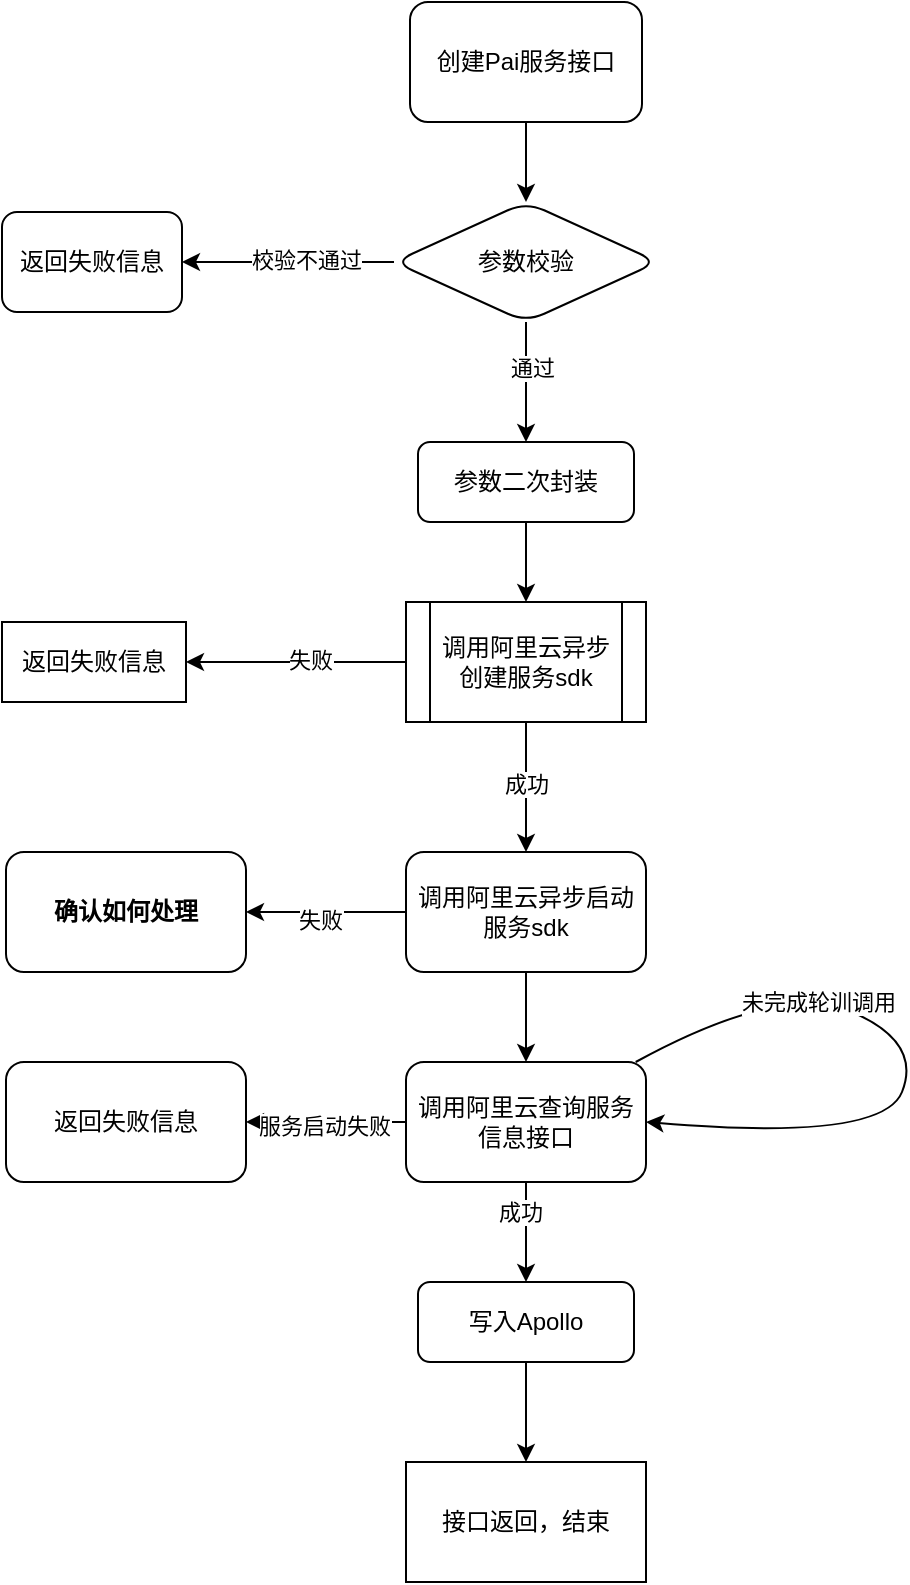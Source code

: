 <mxfile version="24.7.7">
  <diagram name="第 1 页" id="3D8wCCYfvHKOLse7FX9S">
    <mxGraphModel dx="1026" dy="651" grid="1" gridSize="10" guides="1" tooltips="1" connect="1" arrows="1" fold="1" page="1" pageScale="1" pageWidth="827" pageHeight="1169" math="0" shadow="0">
      <root>
        <mxCell id="0" />
        <mxCell id="1" parent="0" />
        <mxCell id="6Ara_hWOSPcM3JgTyZOW-5" value="" style="edgeStyle=orthogonalEdgeStyle;rounded=0;orthogonalLoop=1;jettySize=auto;html=1;" edge="1" parent="1" source="6Ara_hWOSPcM3JgTyZOW-1" target="6Ara_hWOSPcM3JgTyZOW-4">
          <mxGeometry relative="1" as="geometry" />
        </mxCell>
        <mxCell id="6Ara_hWOSPcM3JgTyZOW-1" value="创建Pai服务接口" style="rounded=1;whiteSpace=wrap;html=1;" vertex="1" parent="1">
          <mxGeometry x="294" y="100" width="116" height="60" as="geometry" />
        </mxCell>
        <mxCell id="6Ara_hWOSPcM3JgTyZOW-7" value="" style="edgeStyle=orthogonalEdgeStyle;rounded=0;orthogonalLoop=1;jettySize=auto;html=1;" edge="1" parent="1" source="6Ara_hWOSPcM3JgTyZOW-4" target="6Ara_hWOSPcM3JgTyZOW-6">
          <mxGeometry relative="1" as="geometry" />
        </mxCell>
        <mxCell id="6Ara_hWOSPcM3JgTyZOW-8" value="校验不通过" style="edgeLabel;html=1;align=center;verticalAlign=middle;resizable=0;points=[];" vertex="1" connectable="0" parent="6Ara_hWOSPcM3JgTyZOW-7">
          <mxGeometry x="-0.163" y="-1" relative="1" as="geometry">
            <mxPoint as="offset" />
          </mxGeometry>
        </mxCell>
        <mxCell id="6Ara_hWOSPcM3JgTyZOW-10" value="" style="edgeStyle=orthogonalEdgeStyle;rounded=0;orthogonalLoop=1;jettySize=auto;html=1;" edge="1" parent="1" source="6Ara_hWOSPcM3JgTyZOW-4" target="6Ara_hWOSPcM3JgTyZOW-9">
          <mxGeometry relative="1" as="geometry" />
        </mxCell>
        <mxCell id="6Ara_hWOSPcM3JgTyZOW-11" value="通过" style="edgeLabel;html=1;align=center;verticalAlign=middle;resizable=0;points=[];" vertex="1" connectable="0" parent="6Ara_hWOSPcM3JgTyZOW-10">
          <mxGeometry x="-0.25" y="3" relative="1" as="geometry">
            <mxPoint as="offset" />
          </mxGeometry>
        </mxCell>
        <mxCell id="6Ara_hWOSPcM3JgTyZOW-4" value="参数校验" style="rhombus;whiteSpace=wrap;html=1;rounded=1;" vertex="1" parent="1">
          <mxGeometry x="286" y="200" width="132" height="60" as="geometry" />
        </mxCell>
        <mxCell id="6Ara_hWOSPcM3JgTyZOW-6" value="返回失败信息" style="whiteSpace=wrap;html=1;rounded=1;" vertex="1" parent="1">
          <mxGeometry x="90" y="205" width="90" height="50" as="geometry" />
        </mxCell>
        <mxCell id="6Ara_hWOSPcM3JgTyZOW-15" value="" style="edgeStyle=orthogonalEdgeStyle;rounded=0;orthogonalLoop=1;jettySize=auto;html=1;" edge="1" parent="1" source="6Ara_hWOSPcM3JgTyZOW-9" target="6Ara_hWOSPcM3JgTyZOW-16">
          <mxGeometry relative="1" as="geometry">
            <mxPoint x="352" y="420" as="targetPoint" />
          </mxGeometry>
        </mxCell>
        <mxCell id="6Ara_hWOSPcM3JgTyZOW-9" value="参数二次封装" style="whiteSpace=wrap;html=1;rounded=1;" vertex="1" parent="1">
          <mxGeometry x="298" y="320" width="108" height="40" as="geometry" />
        </mxCell>
        <mxCell id="6Ara_hWOSPcM3JgTyZOW-18" value="" style="edgeStyle=orthogonalEdgeStyle;rounded=0;orthogonalLoop=1;jettySize=auto;html=1;" edge="1" parent="1" source="6Ara_hWOSPcM3JgTyZOW-16" target="6Ara_hWOSPcM3JgTyZOW-17">
          <mxGeometry relative="1" as="geometry" />
        </mxCell>
        <mxCell id="6Ara_hWOSPcM3JgTyZOW-19" value="失败" style="edgeLabel;html=1;align=center;verticalAlign=middle;resizable=0;points=[];" vertex="1" connectable="0" parent="6Ara_hWOSPcM3JgTyZOW-18">
          <mxGeometry x="-0.125" y="-1" relative="1" as="geometry">
            <mxPoint as="offset" />
          </mxGeometry>
        </mxCell>
        <mxCell id="6Ara_hWOSPcM3JgTyZOW-21" value="" style="edgeStyle=orthogonalEdgeStyle;rounded=0;orthogonalLoop=1;jettySize=auto;html=1;" edge="1" parent="1" source="6Ara_hWOSPcM3JgTyZOW-16" target="6Ara_hWOSPcM3JgTyZOW-20">
          <mxGeometry relative="1" as="geometry" />
        </mxCell>
        <mxCell id="6Ara_hWOSPcM3JgTyZOW-22" value="成功" style="edgeLabel;html=1;align=center;verticalAlign=middle;resizable=0;points=[];" vertex="1" connectable="0" parent="6Ara_hWOSPcM3JgTyZOW-21">
          <mxGeometry x="0.25" relative="1" as="geometry">
            <mxPoint y="-10" as="offset" />
          </mxGeometry>
        </mxCell>
        <mxCell id="6Ara_hWOSPcM3JgTyZOW-16" value="调用阿里云异步创建服务sdk" style="shape=process;whiteSpace=wrap;html=1;backgroundOutline=1;" vertex="1" parent="1">
          <mxGeometry x="292" y="400" width="120" height="60" as="geometry" />
        </mxCell>
        <mxCell id="6Ara_hWOSPcM3JgTyZOW-17" value="返回失败信息" style="whiteSpace=wrap;html=1;" vertex="1" parent="1">
          <mxGeometry x="90" y="410" width="92" height="40" as="geometry" />
        </mxCell>
        <mxCell id="6Ara_hWOSPcM3JgTyZOW-24" value="" style="edgeStyle=orthogonalEdgeStyle;rounded=0;orthogonalLoop=1;jettySize=auto;html=1;" edge="1" parent="1" source="6Ara_hWOSPcM3JgTyZOW-20" target="6Ara_hWOSPcM3JgTyZOW-23">
          <mxGeometry relative="1" as="geometry" />
        </mxCell>
        <mxCell id="6Ara_hWOSPcM3JgTyZOW-25" value="失败" style="edgeLabel;html=1;align=center;verticalAlign=middle;resizable=0;points=[];" vertex="1" connectable="0" parent="6Ara_hWOSPcM3JgTyZOW-24">
          <mxGeometry x="0.075" y="4" relative="1" as="geometry">
            <mxPoint as="offset" />
          </mxGeometry>
        </mxCell>
        <mxCell id="6Ara_hWOSPcM3JgTyZOW-31" value="" style="edgeStyle=orthogonalEdgeStyle;rounded=0;orthogonalLoop=1;jettySize=auto;html=1;" edge="1" parent="1" source="6Ara_hWOSPcM3JgTyZOW-20" target="6Ara_hWOSPcM3JgTyZOW-30">
          <mxGeometry relative="1" as="geometry" />
        </mxCell>
        <mxCell id="6Ara_hWOSPcM3JgTyZOW-20" value="调用阿里云异步启动服务sdk" style="rounded=1;whiteSpace=wrap;html=1;" vertex="1" parent="1">
          <mxGeometry x="292" y="525" width="120" height="60" as="geometry" />
        </mxCell>
        <mxCell id="6Ara_hWOSPcM3JgTyZOW-23" value="&lt;b&gt;确认如何处理&lt;/b&gt;" style="whiteSpace=wrap;html=1;rounded=1;" vertex="1" parent="1">
          <mxGeometry x="92" y="525" width="120" height="60" as="geometry" />
        </mxCell>
        <mxCell id="6Ara_hWOSPcM3JgTyZOW-33" value="" style="edgeStyle=orthogonalEdgeStyle;rounded=0;orthogonalLoop=1;jettySize=auto;html=1;" edge="1" parent="1" source="6Ara_hWOSPcM3JgTyZOW-30" target="6Ara_hWOSPcM3JgTyZOW-32">
          <mxGeometry relative="1" as="geometry" />
        </mxCell>
        <mxCell id="6Ara_hWOSPcM3JgTyZOW-34" value="服务启动失败" style="edgeLabel;html=1;align=center;verticalAlign=middle;resizable=0;points=[];" vertex="1" connectable="0" parent="6Ara_hWOSPcM3JgTyZOW-33">
          <mxGeometry x="0.025" y="2" relative="1" as="geometry">
            <mxPoint as="offset" />
          </mxGeometry>
        </mxCell>
        <mxCell id="6Ara_hWOSPcM3JgTyZOW-38" value="" style="edgeStyle=orthogonalEdgeStyle;rounded=0;orthogonalLoop=1;jettySize=auto;html=1;" edge="1" parent="1" source="6Ara_hWOSPcM3JgTyZOW-30" target="6Ara_hWOSPcM3JgTyZOW-37">
          <mxGeometry relative="1" as="geometry" />
        </mxCell>
        <mxCell id="6Ara_hWOSPcM3JgTyZOW-39" value="成功" style="edgeLabel;html=1;align=center;verticalAlign=middle;resizable=0;points=[];" vertex="1" connectable="0" parent="6Ara_hWOSPcM3JgTyZOW-38">
          <mxGeometry x="-0.425" y="-3" relative="1" as="geometry">
            <mxPoint as="offset" />
          </mxGeometry>
        </mxCell>
        <mxCell id="6Ara_hWOSPcM3JgTyZOW-30" value="调用阿里云查询服务信息接口" style="whiteSpace=wrap;html=1;rounded=1;" vertex="1" parent="1">
          <mxGeometry x="292" y="630" width="120" height="60" as="geometry" />
        </mxCell>
        <mxCell id="6Ara_hWOSPcM3JgTyZOW-32" value="返回失败信息" style="whiteSpace=wrap;html=1;rounded=1;" vertex="1" parent="1">
          <mxGeometry x="92" y="630" width="120" height="60" as="geometry" />
        </mxCell>
        <mxCell id="6Ara_hWOSPcM3JgTyZOW-35" value="" style="curved=1;endArrow=classic;html=1;rounded=0;entryX=1;entryY=0.5;entryDx=0;entryDy=0;" edge="1" parent="1" source="6Ara_hWOSPcM3JgTyZOW-30" target="6Ara_hWOSPcM3JgTyZOW-30">
          <mxGeometry width="50" height="50" relative="1" as="geometry">
            <mxPoint x="390" y="540" as="sourcePoint" />
            <mxPoint x="440" y="490" as="targetPoint" />
            <Array as="points">
              <mxPoint x="480" y="590" />
              <mxPoint x="550" y="620" />
              <mxPoint x="530" y="670" />
            </Array>
          </mxGeometry>
        </mxCell>
        <mxCell id="6Ara_hWOSPcM3JgTyZOW-36" value="未完成轮训调用" style="edgeLabel;html=1;align=center;verticalAlign=middle;resizable=0;points=[];" vertex="1" connectable="0" parent="6Ara_hWOSPcM3JgTyZOW-35">
          <mxGeometry x="-0.376" y="-2" relative="1" as="geometry">
            <mxPoint as="offset" />
          </mxGeometry>
        </mxCell>
        <mxCell id="6Ara_hWOSPcM3JgTyZOW-41" value="" style="edgeStyle=orthogonalEdgeStyle;rounded=0;orthogonalLoop=1;jettySize=auto;html=1;" edge="1" parent="1" source="6Ara_hWOSPcM3JgTyZOW-37" target="6Ara_hWOSPcM3JgTyZOW-40">
          <mxGeometry relative="1" as="geometry" />
        </mxCell>
        <mxCell id="6Ara_hWOSPcM3JgTyZOW-37" value="写入Apollo" style="whiteSpace=wrap;html=1;rounded=1;" vertex="1" parent="1">
          <mxGeometry x="298" y="740" width="108" height="40" as="geometry" />
        </mxCell>
        <mxCell id="6Ara_hWOSPcM3JgTyZOW-40" value="接口返回，结束" style="rounded=0;whiteSpace=wrap;html=1;" vertex="1" parent="1">
          <mxGeometry x="292" y="830" width="120" height="60" as="geometry" />
        </mxCell>
      </root>
    </mxGraphModel>
  </diagram>
</mxfile>
